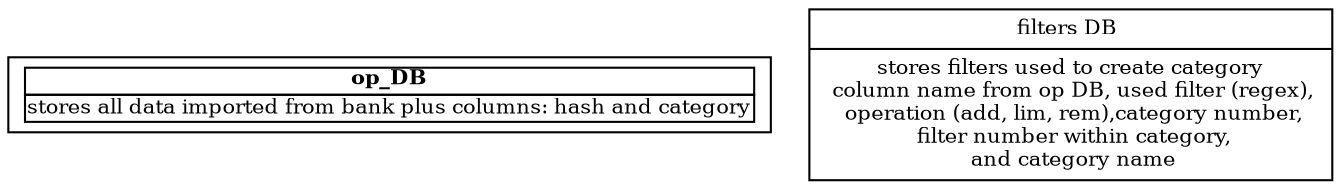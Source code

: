 digraph Data {
    node [shape=record];
    op [label="{operations DB\n|
                stores all data imported from bank\n
                plus columns: hash & category}
                |{input:|output:}",fontsize=10]
    fltr [label="{filters DB \n|
                stores filters used to create category\n
                column name from op DB, used filter (regex),\n
                operation (add, lim, rem),category number,\n
                filter number within category,\n
                and category name}",fontsize=10]
    node [shape=plaintext];
    op [label=<<TABLE BORDER="0" CELLBORDER="1" CELLSPACING="0" CELLPADDING="0">
                <TR><TD><B>op_DB</B></TD></TR>
                <TR><TD>stores all data imported from bank plus columns: hash and category</TD></TR>
                </TABLE>>]
}
